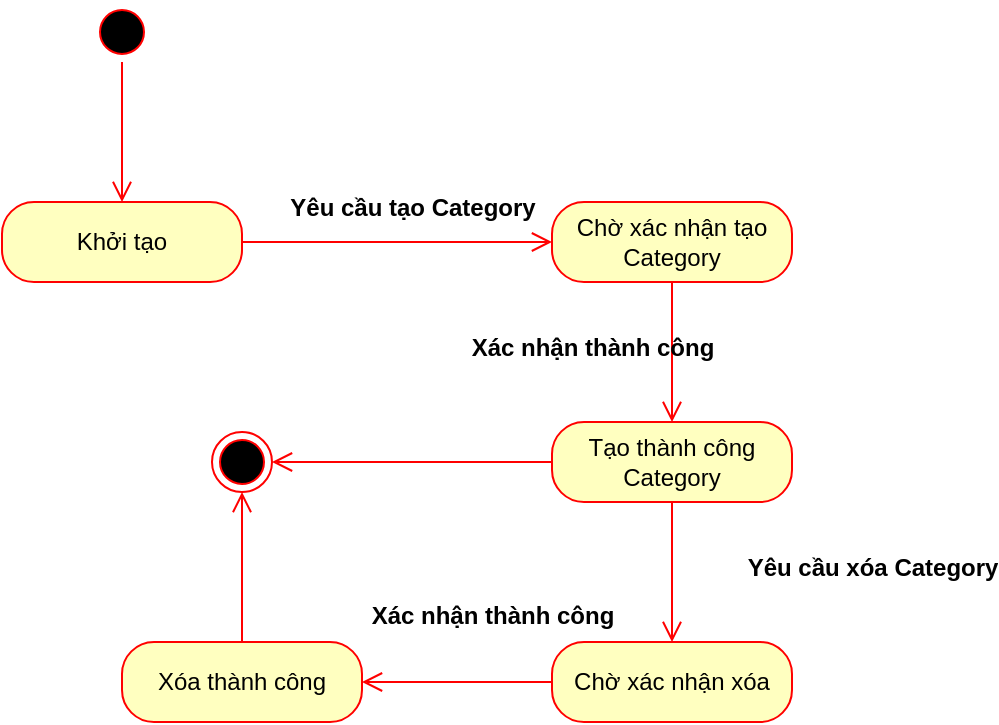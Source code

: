 <mxfile version="24.0.5" type="github">
  <diagram name="Trang-1" id="tHbxLT90zYZ1R2hBvUvy">
    <mxGraphModel dx="1293" dy="515" grid="1" gridSize="10" guides="1" tooltips="1" connect="1" arrows="1" fold="1" page="1" pageScale="1" pageWidth="827" pageHeight="1169" math="0" shadow="0">
      <root>
        <mxCell id="0" />
        <mxCell id="1" parent="0" />
        <mxCell id="FLqPyBjFHGh9CyNhBsda-1" value="" style="ellipse;html=1;shape=endState;fillColor=#000000;strokeColor=#ff0000;" vertex="1" parent="1">
          <mxGeometry x="410" y="395" width="30" height="30" as="geometry" />
        </mxCell>
        <mxCell id="FLqPyBjFHGh9CyNhBsda-2" value="" style="ellipse;html=1;shape=startState;fillColor=#000000;strokeColor=#ff0000;" vertex="1" parent="1">
          <mxGeometry x="350" y="180" width="30" height="30" as="geometry" />
        </mxCell>
        <mxCell id="FLqPyBjFHGh9CyNhBsda-3" value="" style="html=1;verticalAlign=bottom;endArrow=open;endSize=8;strokeColor=#ff0000;rounded=0;entryX=0.5;entryY=0;entryDx=0;entryDy=0;" edge="1" source="FLqPyBjFHGh9CyNhBsda-2" parent="1" target="FLqPyBjFHGh9CyNhBsda-5">
          <mxGeometry relative="1" as="geometry">
            <mxPoint x="365" y="280" as="targetPoint" />
          </mxGeometry>
        </mxCell>
        <mxCell id="FLqPyBjFHGh9CyNhBsda-5" value="Khởi tạo" style="rounded=1;whiteSpace=wrap;html=1;arcSize=40;fontColor=#000000;fillColor=#ffffc0;strokeColor=#ff0000;" vertex="1" parent="1">
          <mxGeometry x="305" y="280" width="120" height="40" as="geometry" />
        </mxCell>
        <mxCell id="FLqPyBjFHGh9CyNhBsda-6" value="" style="edgeStyle=orthogonalEdgeStyle;html=1;verticalAlign=bottom;endArrow=open;endSize=8;strokeColor=#ff0000;rounded=0;entryX=0;entryY=0.5;entryDx=0;entryDy=0;" edge="1" source="FLqPyBjFHGh9CyNhBsda-5" parent="1" target="FLqPyBjFHGh9CyNhBsda-9">
          <mxGeometry relative="1" as="geometry">
            <mxPoint x="610" y="300" as="targetPoint" />
          </mxGeometry>
        </mxCell>
        <mxCell id="FLqPyBjFHGh9CyNhBsda-7" value="Yêu cầu tạo Category" style="text;align=center;fontStyle=1;verticalAlign=middle;spacingLeft=3;spacingRight=3;strokeColor=none;rotatable=0;points=[[0,0.5],[1,0.5]];portConstraint=eastwest;html=1;" vertex="1" parent="1">
          <mxGeometry x="470" y="270" width="80" height="26" as="geometry" />
        </mxCell>
        <mxCell id="FLqPyBjFHGh9CyNhBsda-9" value="Chờ xác nhận tạo Category" style="rounded=1;whiteSpace=wrap;html=1;arcSize=40;fontColor=#000000;fillColor=#ffffc0;strokeColor=#ff0000;" vertex="1" parent="1">
          <mxGeometry x="580" y="280" width="120" height="40" as="geometry" />
        </mxCell>
        <mxCell id="FLqPyBjFHGh9CyNhBsda-10" value="" style="html=1;verticalAlign=bottom;endArrow=open;endSize=8;strokeColor=#ff0000;rounded=0;entryX=0.5;entryY=0;entryDx=0;entryDy=0;" edge="1" source="FLqPyBjFHGh9CyNhBsda-9" parent="1" target="FLqPyBjFHGh9CyNhBsda-11">
          <mxGeometry relative="1" as="geometry">
            <mxPoint x="670" y="380" as="targetPoint" />
          </mxGeometry>
        </mxCell>
        <mxCell id="FLqPyBjFHGh9CyNhBsda-11" value="Tạo thành công Category" style="rounded=1;whiteSpace=wrap;html=1;arcSize=40;fontColor=#000000;fillColor=#ffffc0;strokeColor=#ff0000;" vertex="1" parent="1">
          <mxGeometry x="580" y="390" width="120" height="40" as="geometry" />
        </mxCell>
        <mxCell id="FLqPyBjFHGh9CyNhBsda-13" value="Xác nhận thành công" style="text;align=center;fontStyle=1;verticalAlign=middle;spacingLeft=3;spacingRight=3;strokeColor=none;rotatable=0;points=[[0,0.5],[1,0.5]];portConstraint=eastwest;html=1;" vertex="1" parent="1">
          <mxGeometry x="560" y="340" width="80" height="26" as="geometry" />
        </mxCell>
        <mxCell id="FLqPyBjFHGh9CyNhBsda-14" value="" style="edgeStyle=orthogonalEdgeStyle;html=1;verticalAlign=bottom;endArrow=open;endSize=8;strokeColor=#ff0000;rounded=0;exitX=0;exitY=0.5;exitDx=0;exitDy=0;entryX=1;entryY=0.5;entryDx=0;entryDy=0;" edge="1" parent="1" source="FLqPyBjFHGh9CyNhBsda-11" target="FLqPyBjFHGh9CyNhBsda-1">
          <mxGeometry relative="1" as="geometry">
            <mxPoint x="440" y="410" as="targetPoint" />
            <mxPoint x="680" y="440" as="sourcePoint" />
          </mxGeometry>
        </mxCell>
        <mxCell id="FLqPyBjFHGh9CyNhBsda-15" value="Chờ xác nhận xóa" style="rounded=1;whiteSpace=wrap;html=1;arcSize=40;fontColor=#000000;fillColor=#ffffc0;strokeColor=#ff0000;" vertex="1" parent="1">
          <mxGeometry x="580" y="500" width="120" height="40" as="geometry" />
        </mxCell>
        <mxCell id="FLqPyBjFHGh9CyNhBsda-16" value="" style="edgeStyle=orthogonalEdgeStyle;html=1;verticalAlign=bottom;endArrow=open;endSize=8;strokeColor=#ff0000;rounded=0;exitX=0;exitY=0.5;exitDx=0;exitDy=0;entryX=1;entryY=0.5;entryDx=0;entryDy=0;" edge="1" source="FLqPyBjFHGh9CyNhBsda-15" parent="1" target="FLqPyBjFHGh9CyNhBsda-19">
          <mxGeometry relative="1" as="geometry">
            <mxPoint x="530" y="520" as="targetPoint" />
          </mxGeometry>
        </mxCell>
        <mxCell id="FLqPyBjFHGh9CyNhBsda-17" value="" style="html=1;verticalAlign=bottom;endArrow=open;endSize=8;strokeColor=#ff0000;rounded=0;exitX=0.5;exitY=1;exitDx=0;exitDy=0;entryX=0.5;entryY=0;entryDx=0;entryDy=0;" edge="1" parent="1" source="FLqPyBjFHGh9CyNhBsda-11" target="FLqPyBjFHGh9CyNhBsda-15">
          <mxGeometry relative="1" as="geometry">
            <mxPoint x="690" y="510" as="targetPoint" />
            <mxPoint x="690" y="450" as="sourcePoint" />
          </mxGeometry>
        </mxCell>
        <mxCell id="FLqPyBjFHGh9CyNhBsda-18" value="Yêu cầu xóa&amp;nbsp;&lt;span style=&quot;text-wrap: wrap;&quot;&gt;Category&lt;/span&gt;" style="text;align=center;fontStyle=1;verticalAlign=middle;spacingLeft=3;spacingRight=3;strokeColor=none;rotatable=0;points=[[0,0.5],[1,0.5]];portConstraint=eastwest;html=1;" vertex="1" parent="1">
          <mxGeometry x="700" y="450" width="80" height="26" as="geometry" />
        </mxCell>
        <mxCell id="FLqPyBjFHGh9CyNhBsda-19" value="Xóa thành công" style="rounded=1;whiteSpace=wrap;html=1;arcSize=40;fontColor=#000000;fillColor=#ffffc0;strokeColor=#ff0000;" vertex="1" parent="1">
          <mxGeometry x="365" y="500" width="120" height="40" as="geometry" />
        </mxCell>
        <mxCell id="FLqPyBjFHGh9CyNhBsda-20" value="" style="html=1;verticalAlign=bottom;endArrow=open;endSize=8;strokeColor=#ff0000;rounded=0;entryX=0.5;entryY=1;entryDx=0;entryDy=0;" edge="1" source="FLqPyBjFHGh9CyNhBsda-19" parent="1" target="FLqPyBjFHGh9CyNhBsda-1">
          <mxGeometry relative="1" as="geometry">
            <mxPoint x="470" y="600" as="targetPoint" />
          </mxGeometry>
        </mxCell>
        <mxCell id="FLqPyBjFHGh9CyNhBsda-21" value="Xác nhận thành công" style="text;align=center;fontStyle=1;verticalAlign=middle;spacingLeft=3;spacingRight=3;strokeColor=none;rotatable=0;points=[[0,0.5],[1,0.5]];portConstraint=eastwest;html=1;" vertex="1" parent="1">
          <mxGeometry x="520" y="474" width="60" height="26" as="geometry" />
        </mxCell>
      </root>
    </mxGraphModel>
  </diagram>
</mxfile>
